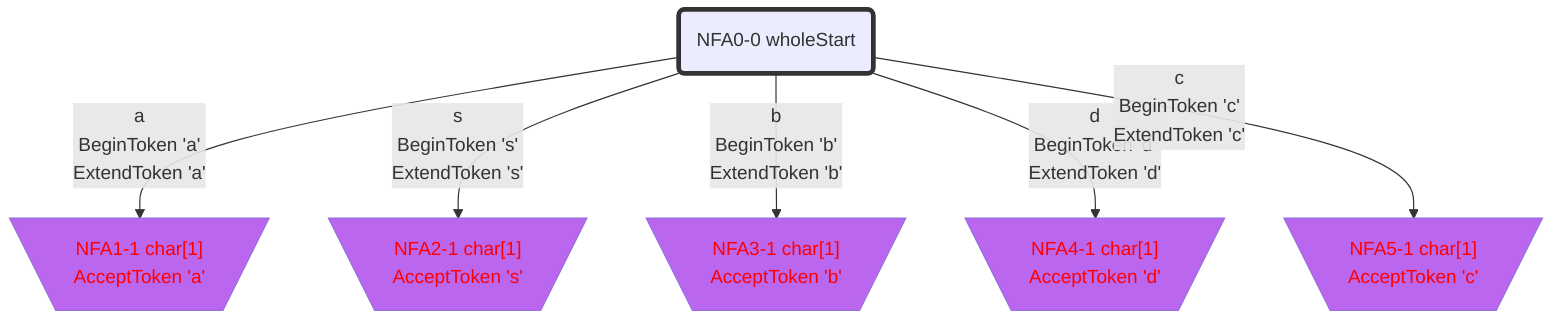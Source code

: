 flowchart
classDef c0001 color:#FF0000;
classDef c0010 stroke-dasharray: 10 10;
classDef c0011 stroke-dasharray: 10 10,color:#FF0000;
classDef c0100 fill:#BB66EE;
classDef c0101 fill:#BB66EE,color:#FF0000;
classDef c0110 fill:#BB66EE,stroke-dasharray: 10 10;
classDef c0111 fill:#BB66EE,stroke-dasharray: 10 10,color:#FF0000;
classDef c1000 stroke:#333,stroke-width:4px;
classDef c1001 stroke:#333,stroke-width:4px,color:#FF0000;
classDef c1010 stroke:#333,stroke-width:4px,stroke-dasharray: 10 10;
classDef c1011 stroke:#333,stroke-width:4px,stroke-dasharray: 10 10,color:#FF0000;
classDef c1100 stroke:#333,stroke-width:4px,fill:#BB66EE;
classDef c1101 stroke:#333,stroke-width:4px,fill:#BB66EE,color:#FF0000;
classDef c1110 stroke:#333,stroke-width:4px,fill:#BB66EE,stroke-dasharray: 10 10;
classDef c1111 stroke:#333,stroke-width:4px,fill:#BB66EE,stroke-dasharray: 10 10,color:#FF0000;
NFA0_0_33119207("NFA0-0 wholeStart")
class NFA0_0_33119207 c1000;
NFA1_1_11136452[\"NFA1-1 char[1]
AcceptToken 'a'"/]
class NFA1_1_11136452 c0101;
NFA2_1_29637409[\"NFA2-1 char[1]
AcceptToken 's'"/]
class NFA2_1_29637409 c0101;
NFA3_1_65410091[\"NFA3-1 char[1]
AcceptToken 'b'"/]
class NFA3_1_65410091 c0101;
NFA4_1_51819910[\"NFA4-1 char[1]
AcceptToken 'd'"/]
class NFA4_1_51819910 c0101;
NFA5_1_63726012[\"NFA5-1 char[1]
AcceptToken 'c'"/]
class NFA5_1_63726012 c0101;
NFA0_0_33119207 -->|"a
BeginToken 'a'
ExtendToken 'a'"|NFA1_1_11136452
NFA0_0_33119207 -->|"s
BeginToken 's'
ExtendToken 's'"|NFA2_1_29637409
NFA0_0_33119207 -->|"b
BeginToken 'b'
ExtendToken 'b'"|NFA3_1_65410091
NFA0_0_33119207 -->|"d
BeginToken 'd'
ExtendToken 'd'"|NFA4_1_51819910
NFA0_0_33119207 -->|"c
BeginToken 'c'
ExtendToken 'c'"|NFA5_1_63726012